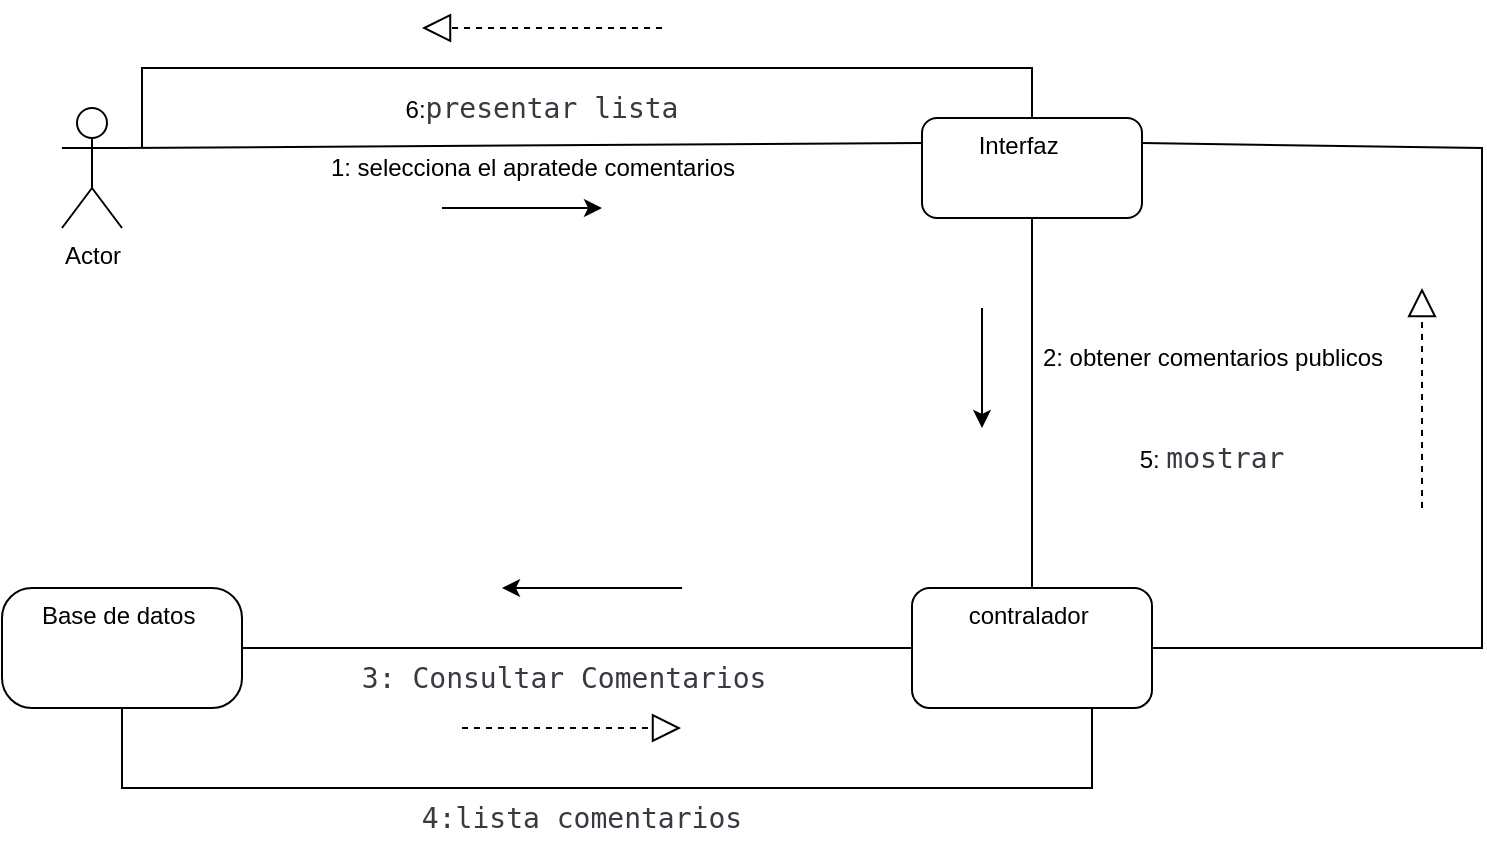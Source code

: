 <mxfile version="28.0.4">
  <diagram name="Página-1" id="D6NaWAenAfhu77qTSLJN">
    <mxGraphModel dx="1464" dy="596" grid="1" gridSize="10" guides="1" tooltips="1" connect="1" arrows="1" fold="1" page="1" pageScale="1" pageWidth="827" pageHeight="1169" math="0" shadow="0">
      <root>
        <mxCell id="0" />
        <mxCell id="1" parent="0" />
        <mxCell id="-uGRJMwbaXGkb8_9Z7FO-1" value="Actor" style="shape=umlActor;verticalLabelPosition=bottom;verticalAlign=top;html=1;outlineConnect=0;" vertex="1" parent="1">
          <mxGeometry x="90" y="60" width="30" height="60" as="geometry" />
        </mxCell>
        <mxCell id="-uGRJMwbaXGkb8_9Z7FO-3" value="Interfaz&lt;span style=&quot;white-space: pre;&quot;&gt;&#x9;&lt;/span&gt;" style="rounded=1;whiteSpace=wrap;html=1;verticalAlign=top;" vertex="1" parent="1">
          <mxGeometry x="520" y="65" width="110" height="50" as="geometry" />
        </mxCell>
        <mxCell id="-uGRJMwbaXGkb8_9Z7FO-5" value="contralador&amp;nbsp;" style="whiteSpace=wrap;html=1;verticalAlign=top;rounded=1;" vertex="1" parent="1">
          <mxGeometry x="515" y="300" width="120" height="60" as="geometry" />
        </mxCell>
        <mxCell id="-uGRJMwbaXGkb8_9Z7FO-7" value="1: selecciona el apratede comentarios" style="text;html=1;align=center;verticalAlign=middle;resizable=0;points=[];autosize=1;strokeColor=none;fillColor=none;" vertex="1" parent="1">
          <mxGeometry x="210" y="75" width="230" height="30" as="geometry" />
        </mxCell>
        <mxCell id="-uGRJMwbaXGkb8_9Z7FO-9" value="Base de datos&amp;nbsp;" style="whiteSpace=wrap;html=1;verticalAlign=top;rounded=1;arcSize=25;" vertex="1" parent="1">
          <mxGeometry x="60" y="300" width="120" height="60" as="geometry" />
        </mxCell>
        <mxCell id="-uGRJMwbaXGkb8_9Z7FO-11" value="" style="endArrow=none;html=1;rounded=0;exitX=1;exitY=0.333;exitDx=0;exitDy=0;exitPerimeter=0;entryX=0;entryY=0.25;entryDx=0;entryDy=0;" edge="1" parent="1" source="-uGRJMwbaXGkb8_9Z7FO-1" target="-uGRJMwbaXGkb8_9Z7FO-3">
          <mxGeometry width="50" height="50" relative="1" as="geometry">
            <mxPoint x="160" y="150" as="sourcePoint" />
            <mxPoint x="210" y="100" as="targetPoint" />
          </mxGeometry>
        </mxCell>
        <mxCell id="-uGRJMwbaXGkb8_9Z7FO-12" value="" style="endArrow=none;html=1;rounded=0;exitX=0.5;exitY=1;exitDx=0;exitDy=0;entryX=0.5;entryY=0;entryDx=0;entryDy=0;" edge="1" parent="1" source="-uGRJMwbaXGkb8_9Z7FO-3" target="-uGRJMwbaXGkb8_9Z7FO-5">
          <mxGeometry width="50" height="50" relative="1" as="geometry">
            <mxPoint x="580" y="162" as="sourcePoint" />
            <mxPoint x="980" y="160" as="targetPoint" />
          </mxGeometry>
        </mxCell>
        <mxCell id="-uGRJMwbaXGkb8_9Z7FO-13" value="" style="endArrow=none;html=1;rounded=0;exitX=1;exitY=0.5;exitDx=0;exitDy=0;entryX=0;entryY=0.5;entryDx=0;entryDy=0;" edge="1" parent="1" source="-uGRJMwbaXGkb8_9Z7FO-9" target="-uGRJMwbaXGkb8_9Z7FO-5">
          <mxGeometry width="50" height="50" relative="1" as="geometry">
            <mxPoint x="590" y="220" as="sourcePoint" />
            <mxPoint x="590" y="405" as="targetPoint" />
          </mxGeometry>
        </mxCell>
        <mxCell id="-uGRJMwbaXGkb8_9Z7FO-14" value="2: obtener comentarios publicos" style="text;html=1;align=center;verticalAlign=middle;resizable=0;points=[];autosize=1;strokeColor=none;fillColor=none;" vertex="1" parent="1">
          <mxGeometry x="570" y="170" width="190" height="30" as="geometry" />
        </mxCell>
        <mxCell id="-uGRJMwbaXGkb8_9Z7FO-15" value="&lt;span style=&quot;border: 0px solid; box-sizing: border-box; --tw-border-spacing-x: 0; --tw-border-spacing-y: 0; --tw-translate-x: 0; --tw-translate-y: 0; --tw-rotate: 0; --tw-skew-x: 0; --tw-skew-y: 0; --tw-scale-x: 1; --tw-scale-y: 1; --tw-pan-x: ; --tw-pan-y: ; --tw-pinch-zoom: ; --tw-scroll-snap-strictness: proximity; --tw-gradient-from-position: ; --tw-gradient-via-position: ; --tw-gradient-to-position: ; --tw-ordinal: ; --tw-slashed-zero: ; --tw-numeric-figure: ; --tw-numeric-spacing: ; --tw-numeric-fraction: ; --tw-ring-inset: ; --tw-ring-offset-width: 0px; --tw-ring-offset-color: light-dark(#fff, #000000); --tw-ring-color: hsl(210 70.9% 51.6%/1); --tw-ring-offset-shadow: 0 0 #0000; --tw-ring-shadow: 0 0 #0000; --tw-shadow: 0 0 #0000; --tw-shadow-colored: 0 0 #0000; --tw-blur: ; --tw-brightness: ; --tw-contrast: ; --tw-grayscale: ; --tw-hue-rotate: ; --tw-invert: ; --tw-saturate: ; --tw-sepia: ; --tw-drop-shadow: ; --tw-backdrop-blur: ; --tw-backdrop-brightness: ; --tw-backdrop-contrast: ; --tw-backdrop-grayscale: ; --tw-backdrop-hue-rotate: ; --tw-backdrop-invert: ; --tw-backdrop-opacity: ; --tw-backdrop-saturate: ; --tw-backdrop-sepia: ; --tw-contain-size: ; --tw-contain-layout: ; --tw-contain-paint: ; --tw-contain-style: ; outline-color: rgb(44, 132, 219); scrollbar-width: thin; scrollbar-color: rgba(31, 30, 29, 0.35) rgba(0, 0, 0, 0); color: rgb(56, 58, 66); font-family: jetbrains, &amp;quot;jetbrains Fallback&amp;quot;, Menlo, Monaco, monospace, monospace; font-size: 14px; text-align: left; white-space: pre; background-color: rgb(255, 255, 255);&quot;&gt;3: Consultar Comentarios  &lt;/span&gt;" style="text;html=1;align=center;verticalAlign=middle;whiteSpace=wrap;rounded=0;" vertex="1" parent="1">
          <mxGeometry x="330" y="330" width="39" height="30" as="geometry" />
        </mxCell>
        <mxCell id="-uGRJMwbaXGkb8_9Z7FO-16" style="edgeStyle=none;rounded=0;orthogonalLoop=1;jettySize=auto;html=1;exitX=0.75;exitY=1;exitDx=0;exitDy=0;" edge="1" parent="1" source="-uGRJMwbaXGkb8_9Z7FO-15" target="-uGRJMwbaXGkb8_9Z7FO-15">
          <mxGeometry relative="1" as="geometry" />
        </mxCell>
        <mxCell id="-uGRJMwbaXGkb8_9Z7FO-17" value="" style="endArrow=classic;html=1;rounded=0;" edge="1" parent="1">
          <mxGeometry width="50" height="50" relative="1" as="geometry">
            <mxPoint x="280" y="110" as="sourcePoint" />
            <mxPoint x="360" y="110" as="targetPoint" />
          </mxGeometry>
        </mxCell>
        <mxCell id="-uGRJMwbaXGkb8_9Z7FO-18" value="" style="endArrow=classic;html=1;rounded=0;" edge="1" parent="1">
          <mxGeometry width="50" height="50" relative="1" as="geometry">
            <mxPoint x="550" y="160" as="sourcePoint" />
            <mxPoint x="550" y="220" as="targetPoint" />
          </mxGeometry>
        </mxCell>
        <mxCell id="-uGRJMwbaXGkb8_9Z7FO-19" value="" style="endArrow=classic;html=1;rounded=0;" edge="1" parent="1">
          <mxGeometry width="50" height="50" relative="1" as="geometry">
            <mxPoint x="400" y="300" as="sourcePoint" />
            <mxPoint x="310" y="300" as="targetPoint" />
          </mxGeometry>
        </mxCell>
        <mxCell id="-uGRJMwbaXGkb8_9Z7FO-21" value="" style="endArrow=none;html=1;rounded=0;exitX=0.5;exitY=1;exitDx=0;exitDy=0;entryX=0.75;entryY=1;entryDx=0;entryDy=0;" edge="1" parent="1" source="-uGRJMwbaXGkb8_9Z7FO-9" target="-uGRJMwbaXGkb8_9Z7FO-5">
          <mxGeometry width="50" height="50" relative="1" as="geometry">
            <mxPoint x="220" y="450" as="sourcePoint" />
            <mxPoint x="600" y="440" as="targetPoint" />
            <Array as="points">
              <mxPoint x="120" y="400" />
              <mxPoint x="605" y="400" />
            </Array>
          </mxGeometry>
        </mxCell>
        <mxCell id="-uGRJMwbaXGkb8_9Z7FO-25" value="" style="endArrow=block;dashed=1;endFill=0;endSize=12;html=1;rounded=0;" edge="1" parent="1">
          <mxGeometry width="160" relative="1" as="geometry">
            <mxPoint x="290" y="370" as="sourcePoint" />
            <mxPoint x="399.5" y="370" as="targetPoint" />
          </mxGeometry>
        </mxCell>
        <mxCell id="-uGRJMwbaXGkb8_9Z7FO-26" value="&lt;span style=&quot;color: rgb(56, 58, 66); font-family: jetbrains, &amp;quot;jetbrains Fallback&amp;quot;, Menlo, Monaco, monospace, monospace; font-size: 14px; text-align: left; white-space: pre; background-color: rgb(255, 255, 255);&quot;&gt;4:lista comentarios&lt;/span&gt;" style="text;html=1;align=center;verticalAlign=middle;whiteSpace=wrap;rounded=0;" vertex="1" parent="1">
          <mxGeometry x="319.5" y="400" width="60" height="30" as="geometry" />
        </mxCell>
        <mxCell id="-uGRJMwbaXGkb8_9Z7FO-27" value="" style="endArrow=none;html=1;rounded=0;exitX=1;exitY=0.5;exitDx=0;exitDy=0;entryX=1;entryY=0.25;entryDx=0;entryDy=0;" edge="1" parent="1" source="-uGRJMwbaXGkb8_9Z7FO-5" target="-uGRJMwbaXGkb8_9Z7FO-3">
          <mxGeometry width="50" height="50" relative="1" as="geometry">
            <mxPoint x="670" y="340" as="sourcePoint" />
            <mxPoint x="720" y="290" as="targetPoint" />
            <Array as="points">
              <mxPoint x="800" y="330" />
              <mxPoint x="800" y="80" />
            </Array>
          </mxGeometry>
        </mxCell>
        <mxCell id="-uGRJMwbaXGkb8_9Z7FO-28" value="5:&amp;nbsp;&lt;span style=&quot;color: rgb(56, 58, 66); font-family: jetbrains, &amp;quot;jetbrains Fallback&amp;quot;, Menlo, Monaco, monospace, monospace; font-size: 14px; text-align: left; white-space: pre; background-color: rgb(255, 255, 255);&quot;&gt;mostrar&lt;/span&gt;" style="text;html=1;align=center;verticalAlign=middle;whiteSpace=wrap;rounded=0;" vertex="1" parent="1">
          <mxGeometry x="635" y="220" width="60" height="30" as="geometry" />
        </mxCell>
        <mxCell id="-uGRJMwbaXGkb8_9Z7FO-29" value="" style="endArrow=block;dashed=1;endFill=0;endSize=12;html=1;rounded=0;" edge="1" parent="1">
          <mxGeometry width="160" relative="1" as="geometry">
            <mxPoint x="770" y="260" as="sourcePoint" />
            <mxPoint x="770" y="150" as="targetPoint" />
          </mxGeometry>
        </mxCell>
        <mxCell id="-uGRJMwbaXGkb8_9Z7FO-30" value="" style="endArrow=none;html=1;rounded=0;entryX=0.5;entryY=0;entryDx=0;entryDy=0;" edge="1" parent="1" target="-uGRJMwbaXGkb8_9Z7FO-3">
          <mxGeometry width="50" height="50" relative="1" as="geometry">
            <mxPoint x="130" y="80" as="sourcePoint" />
            <mxPoint x="180" y="20" as="targetPoint" />
            <Array as="points">
              <mxPoint x="130" y="40" />
              <mxPoint x="575" y="40" />
            </Array>
          </mxGeometry>
        </mxCell>
        <mxCell id="-uGRJMwbaXGkb8_9Z7FO-31" value="6:&lt;span style=&quot;color: rgb(56, 58, 66); font-family: jetbrains, &amp;quot;jetbrains Fallback&amp;quot;, Menlo, Monaco, monospace, monospace; font-size: 14px; text-align: left; white-space: pre; background-color: rgb(255, 255, 255);&quot;&gt;presentar lista&lt;/span&gt;" style="text;html=1;align=center;verticalAlign=middle;whiteSpace=wrap;rounded=0;" vertex="1" parent="1">
          <mxGeometry x="300" y="45" width="60" height="30" as="geometry" />
        </mxCell>
        <mxCell id="-uGRJMwbaXGkb8_9Z7FO-32" value="" style="endArrow=block;dashed=1;endFill=0;endSize=12;html=1;rounded=0;" edge="1" parent="1">
          <mxGeometry width="160" relative="1" as="geometry">
            <mxPoint x="390" y="20" as="sourcePoint" />
            <mxPoint x="270" y="20" as="targetPoint" />
          </mxGeometry>
        </mxCell>
      </root>
    </mxGraphModel>
  </diagram>
</mxfile>

